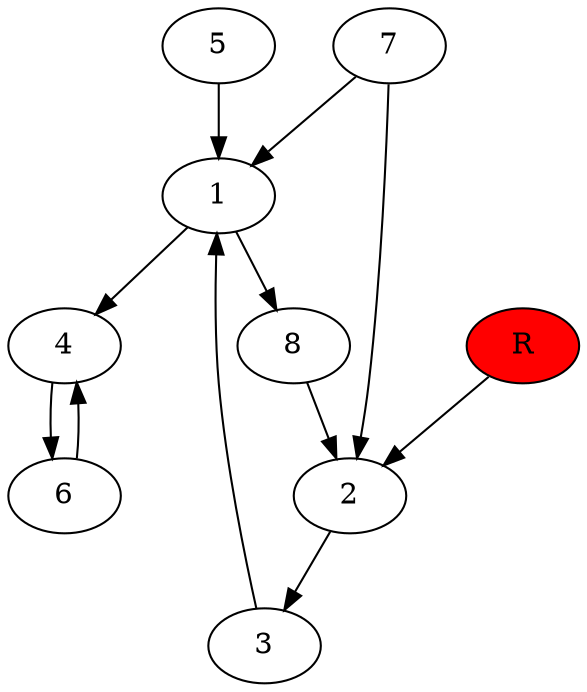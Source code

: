 digraph prb19659 {
	1
	2
	3
	4
	5
	6
	7
	8
	R [fillcolor="#ff0000" style=filled]
	1 -> 4
	1 -> 8
	2 -> 3
	3 -> 1
	4 -> 6
	5 -> 1
	6 -> 4
	7 -> 1
	7 -> 2
	8 -> 2
	R -> 2
}
